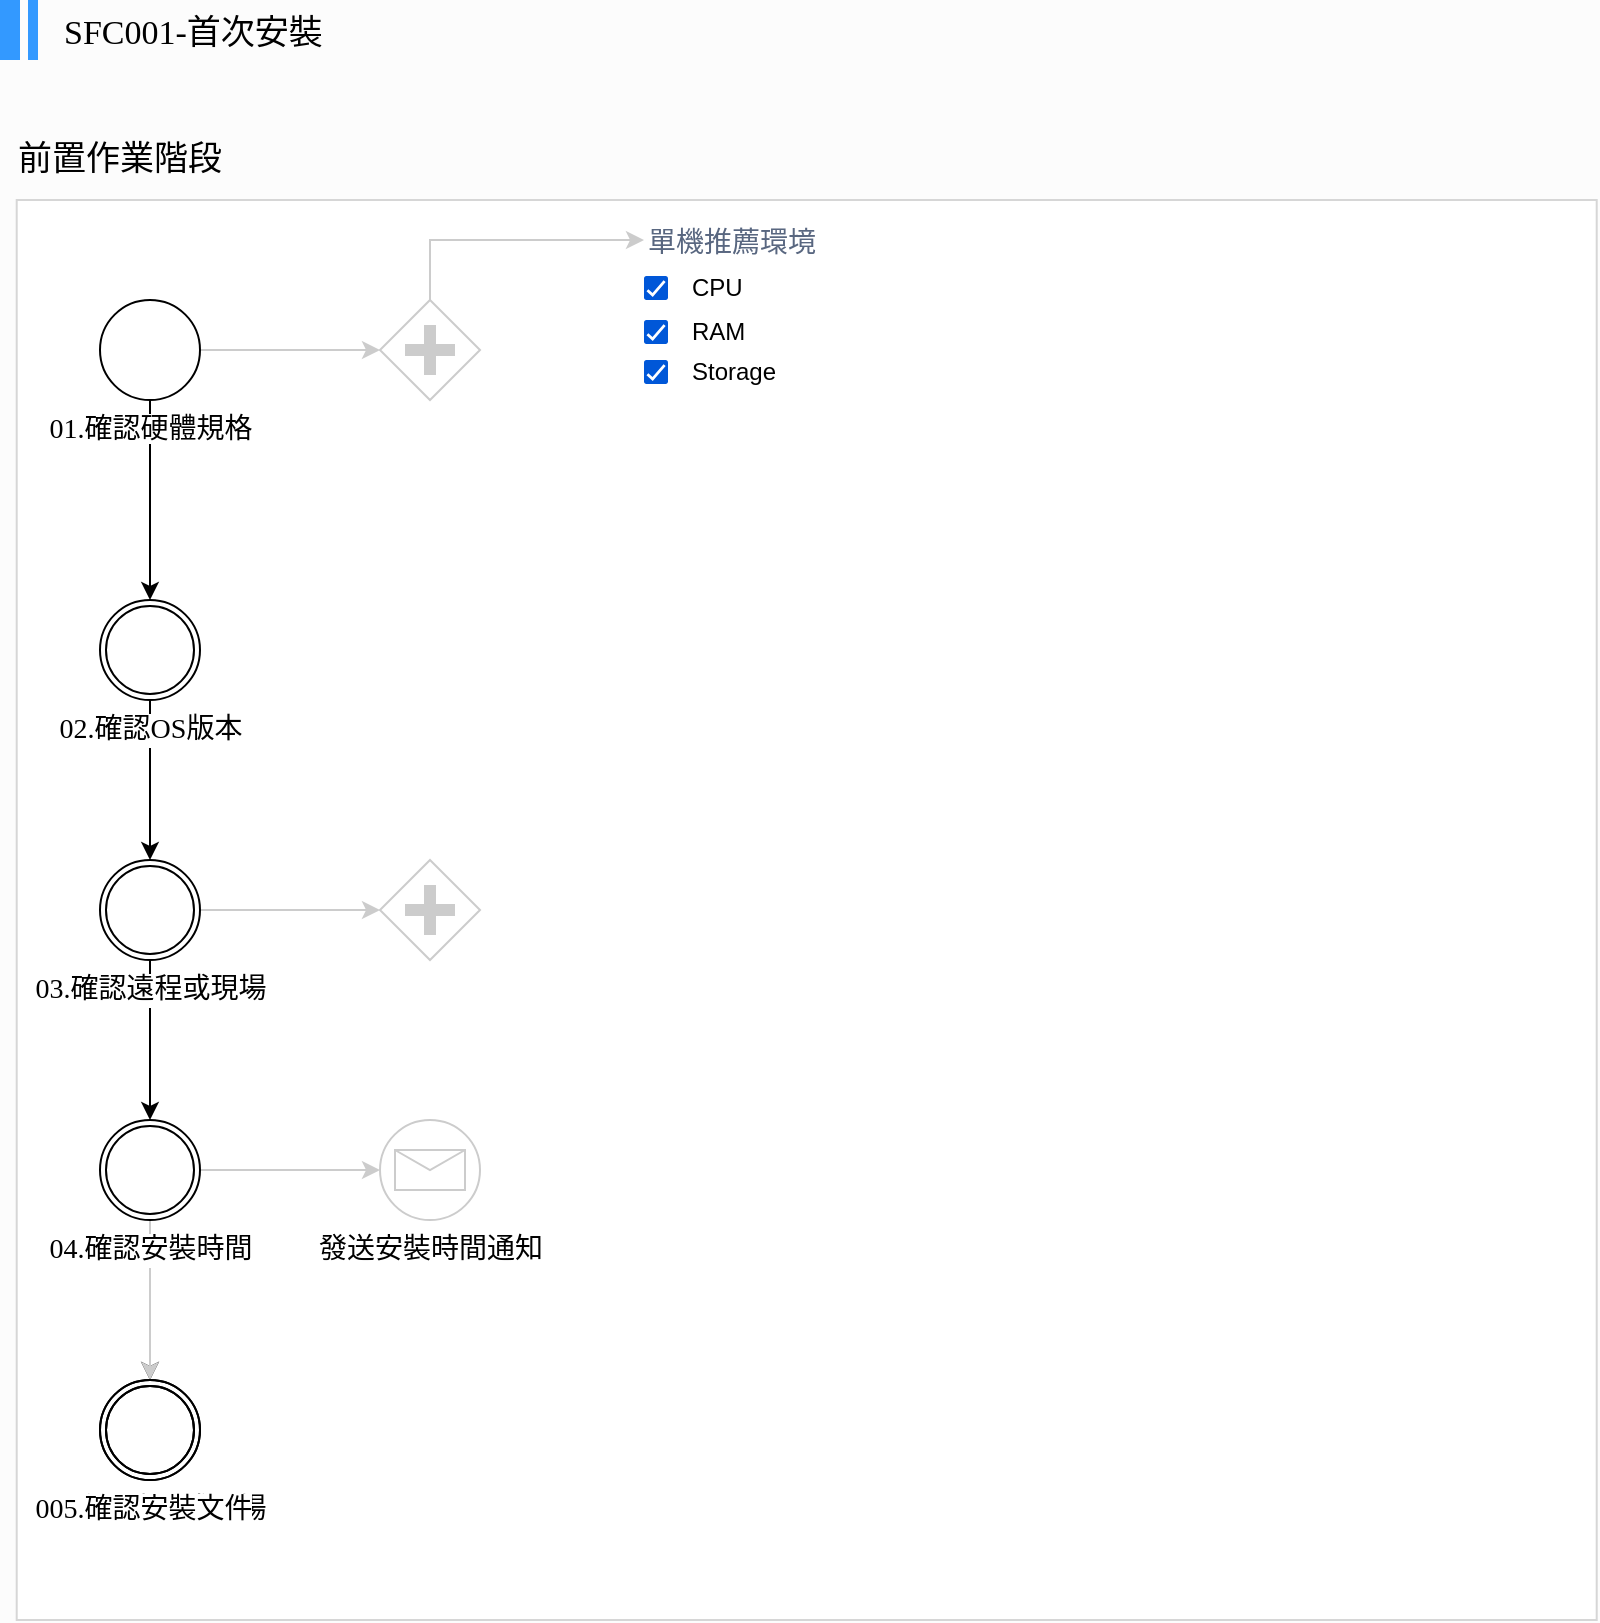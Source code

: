 <mxfile version="12.5.5" type="github" pages="2">
  <diagram id="WJbkcrBmJmuA8XXHKe5_" name="第1頁">
    <mxGraphModel dx="1824" dy="3322" grid="1" gridSize="10" guides="1" tooltips="1" connect="1" arrows="1" fold="1" page="1" pageScale="1" pageWidth="827" pageHeight="1169" background="#FCFCFC" math="0" shadow="0" extFonts="Noto Sans^https://fonts.googleapis.com/css?family=Noto+Sans|Noto Sans CJK^https://fonts.googleapis.com/css?family=Noto+Sans+CJK|Noto Sans TC^https://fonts.googleapis.com/css?family=Noto+Sans+TC">
      <root>
        <mxCell id="0"/>
        <mxCell id="1" parent="0"/>
        <mxCell id="vaWpKMgg9GfqvfIClh7l-88" value="" style="rounded=0;whiteSpace=wrap;html=1;shadow=0;glass=0;comic=0;strokeWidth=1;fontFamily=Noto Sans TC;fontSize=14;align=left;strokeColor=#D6D6D6;" vertex="1" parent="1">
          <mxGeometry x="18.35" y="-2230" width="790" height="710" as="geometry"/>
        </mxCell>
        <mxCell id="vaWpKMgg9GfqvfIClh7l-70" style="edgeStyle=orthogonalEdgeStyle;rounded=0;orthogonalLoop=1;jettySize=auto;html=1;fontFamily=Noto Sans TC;fontSize=17;shadow=0;strokeColor=#CCCCCC;" edge="1" parent="1" source="vaWpKMgg9GfqvfIClh7l-1" target="vaWpKMgg9GfqvfIClh7l-69">
          <mxGeometry relative="1" as="geometry"/>
        </mxCell>
        <mxCell id="vaWpKMgg9GfqvfIClh7l-91" value="" style="edgeStyle=orthogonalEdgeStyle;rounded=0;orthogonalLoop=1;jettySize=auto;html=1;shadow=0;strokeColor=#000000;fontFamily=Noto Sans TC;fontSize=14;" edge="1" parent="1" source="vaWpKMgg9GfqvfIClh7l-1" target="vaWpKMgg9GfqvfIClh7l-94">
          <mxGeometry relative="1" as="geometry">
            <mxPoint x="85" y="-2050" as="targetPoint"/>
          </mxGeometry>
        </mxCell>
        <mxCell id="vaWpKMgg9GfqvfIClh7l-48" value="SFC001-首次安裝" style="text;html=1;fontFamily=Noto Sans TC;fontSize=17;" vertex="1" parent="1">
          <mxGeometry x="40" y="-2330" width="145" height="30" as="geometry"/>
        </mxCell>
        <mxCell id="vaWpKMgg9GfqvfIClh7l-52" value="" style="group;fillColor=none;" vertex="1" connectable="0" parent="1">
          <mxGeometry x="10" y="-2330" width="19" height="30" as="geometry"/>
        </mxCell>
        <mxCell id="vaWpKMgg9GfqvfIClh7l-49" value="" style="rounded=0;whiteSpace=wrap;html=1;shadow=0;glass=0;comic=0;strokeColor=none;fontFamily=Noto Sans TC;fontSize=17;align=left;fillColor=#3399FF;" vertex="1" parent="vaWpKMgg9GfqvfIClh7l-52">
          <mxGeometry width="10" height="30" as="geometry"/>
        </mxCell>
        <mxCell id="vaWpKMgg9GfqvfIClh7l-51" value="" style="rounded=0;whiteSpace=wrap;html=1;shadow=0;glass=0;comic=0;strokeColor=none;fontFamily=Noto Sans TC;fontSize=17;align=left;fillColor=#3399FF;" vertex="1" parent="vaWpKMgg9GfqvfIClh7l-52">
          <mxGeometry x="14" width="5" height="30" as="geometry"/>
        </mxCell>
        <mxCell id="vaWpKMgg9GfqvfIClh7l-92" style="edgeStyle=orthogonalEdgeStyle;rounded=0;orthogonalLoop=1;jettySize=auto;html=1;exitX=0.5;exitY=0;exitDx=0;exitDy=0;entryX=0;entryY=0.5;entryDx=0;entryDy=0;shadow=0;strokeColor=#CCCCCC;fontFamily=Noto Sans TC;fontSize=14;" edge="1" parent="1" source="vaWpKMgg9GfqvfIClh7l-69" target="vaWpKMgg9GfqvfIClh7l-58">
          <mxGeometry relative="1" as="geometry"/>
        </mxCell>
        <mxCell id="vaWpKMgg9GfqvfIClh7l-69" value="" style="shape=mxgraph.bpmn.shape;html=1;verticalLabelPosition=bottom;labelBackgroundColor=#ffffff;verticalAlign=top;align=center;perimeter=rhombusPerimeter;background=gateway;outlineConnect=0;outline=none;symbol=parallelGw;rounded=1;shadow=0;glass=0;comic=0;strokeColor=#CCCCCC;strokeWidth=1;fillColor=none;fontFamily=Noto Sans TC;fontSize=17;" vertex="1" parent="1">
          <mxGeometry x="200" y="-2180" width="50" height="50" as="geometry"/>
        </mxCell>
        <mxCell id="vaWpKMgg9GfqvfIClh7l-73" value="前置作業階段" style="text;html=1;strokeColor=none;fillColor=none;align=center;verticalAlign=middle;whiteSpace=wrap;rounded=0;shadow=0;glass=0;comic=0;fontFamily=Noto Sans TC;fontSize=17;" vertex="1" parent="1">
          <mxGeometry x="10" y="-2260" width="120" height="20" as="geometry"/>
        </mxCell>
        <mxCell id="vaWpKMgg9GfqvfIClh7l-58" value="單機推薦環境" style="fillColor=none;strokeColor=none;fontSize=14;fontStyle=0;align=left;fontColor=#596780;rounded=1;shadow=0;glass=0;comic=0;fontFamily=Noto Sans TC;" vertex="1" parent="1">
          <mxGeometry x="332" y="-2220" width="90" height="20" as="geometry"/>
        </mxCell>
        <mxCell id="vaWpKMgg9GfqvfIClh7l-60" value="CPU" style="html=1;shadow=0;dashed=0;shape=mxgraph.atlassian.checkbox_2;fillColor=#0057D8;strokeColor=none;fontColor=#000000;align=left;verticalAlign=middle;fontStyle=0;fontSize=12;labelPosition=right;verticalLabelPosition=middle;spacingLeft=10;rounded=1;glass=0;comic=0;" vertex="1" parent="1">
          <mxGeometry x="332" y="-2192" width="12" height="12" as="geometry"/>
        </mxCell>
        <mxCell id="vaWpKMgg9GfqvfIClh7l-61" value="RAM" style="html=1;shadow=0;dashed=0;shape=mxgraph.atlassian.checkbox_2;fillColor=#0057D8;strokeColor=none;fontColor=#000000;align=left;verticalAlign=middle;fontStyle=0;fontSize=12;labelPosition=right;verticalLabelPosition=middle;spacingLeft=10;rounded=1;glass=0;comic=0;" vertex="1" parent="1">
          <mxGeometry x="332" y="-2170" width="12" height="12" as="geometry"/>
        </mxCell>
        <mxCell id="vaWpKMgg9GfqvfIClh7l-81" value="Storage" style="html=1;shadow=0;dashed=0;shape=mxgraph.atlassian.checkbox_2;fillColor=#0057D8;strokeColor=none;fontColor=#000000;align=left;verticalAlign=middle;fontStyle=0;fontSize=12;labelPosition=right;verticalLabelPosition=middle;spacingLeft=10;rounded=1;glass=0;comic=0;" vertex="1" parent="1">
          <mxGeometry x="332" y="-2150" width="12" height="12" as="geometry"/>
        </mxCell>
        <mxCell id="vaWpKMgg9GfqvfIClh7l-1" value="&lt;font style=&quot;font-size: 14px ; background-color: rgb(255 , 255 , 255)&quot;&gt;01.確認硬體規格&lt;/font&gt;" style="shape=mxgraph.bpmn.shape;html=1;verticalLabelPosition=bottom;labelBackgroundColor=none;verticalAlign=top;align=center;perimeter=ellipsePerimeter;outlineConnect=0;outline=standard;symbol=general;fontFamily=Noto Sans TC;fillColor=none;" vertex="1" parent="1">
          <mxGeometry x="60" y="-2180" width="50" height="50" as="geometry"/>
        </mxCell>
        <mxCell id="vaWpKMgg9GfqvfIClh7l-96" value="" style="edgeStyle=orthogonalEdgeStyle;rounded=0;orthogonalLoop=1;jettySize=auto;html=1;shadow=0;strokeColor=#000000;fontFamily=Noto Sans TC;fontSize=14;" edge="1" parent="1" source="vaWpKMgg9GfqvfIClh7l-94" target="vaWpKMgg9GfqvfIClh7l-95">
          <mxGeometry relative="1" as="geometry"/>
        </mxCell>
        <mxCell id="vaWpKMgg9GfqvfIClh7l-94" value="02.確認OS版本" style="shape=mxgraph.bpmn.shape;html=1;verticalLabelPosition=bottom;labelBackgroundColor=#ffffff;verticalAlign=top;align=center;perimeter=ellipsePerimeter;outlineConnect=0;outline=throwing;symbol=general;rounded=0;shadow=0;glass=0;comic=0;strokeColor=#000000;strokeWidth=1;fillColor=none;fontFamily=Noto Sans TC;fontSize=14;" vertex="1" parent="1">
          <mxGeometry x="60" y="-2030" width="50" height="50" as="geometry"/>
        </mxCell>
        <mxCell id="vaWpKMgg9GfqvfIClh7l-98" value="" style="edgeStyle=orthogonalEdgeStyle;rounded=0;orthogonalLoop=1;jettySize=auto;html=1;shadow=0;strokeColor=#000000;fontFamily=Noto Sans TC;fontSize=14;" edge="1" parent="1" source="vaWpKMgg9GfqvfIClh7l-95" target="vaWpKMgg9GfqvfIClh7l-97">
          <mxGeometry relative="1" as="geometry"/>
        </mxCell>
        <mxCell id="vaWpKMgg9GfqvfIClh7l-108" style="edgeStyle=orthogonalEdgeStyle;rounded=0;orthogonalLoop=1;jettySize=auto;html=1;exitX=1;exitY=0.5;exitDx=0;exitDy=0;shadow=0;strokeColor=#CCCCCC;fontFamily=Noto Sans TC;fontSize=14;" edge="1" parent="1" source="vaWpKMgg9GfqvfIClh7l-95" target="vaWpKMgg9GfqvfIClh7l-107">
          <mxGeometry relative="1" as="geometry"/>
        </mxCell>
        <mxCell id="vaWpKMgg9GfqvfIClh7l-95" value="03.確認遠程或現場" style="shape=mxgraph.bpmn.shape;html=1;verticalLabelPosition=bottom;labelBackgroundColor=#ffffff;verticalAlign=top;align=center;perimeter=ellipsePerimeter;outlineConnect=0;outline=throwing;symbol=general;rounded=0;shadow=0;glass=0;comic=0;strokeColor=#000000;strokeWidth=1;fillColor=none;fontFamily=Noto Sans TC;fontSize=14;" vertex="1" parent="1">
          <mxGeometry x="60" y="-1900" width="50" height="50" as="geometry"/>
        </mxCell>
        <mxCell id="vaWpKMgg9GfqvfIClh7l-100" value="" style="edgeStyle=orthogonalEdgeStyle;rounded=0;orthogonalLoop=1;jettySize=auto;html=1;shadow=0;strokeColor=#000000;fontFamily=Noto Sans TC;fontSize=14;" edge="1" parent="1" source="vaWpKMgg9GfqvfIClh7l-97" target="vaWpKMgg9GfqvfIClh7l-99">
          <mxGeometry relative="1" as="geometry"/>
        </mxCell>
        <mxCell id="vaWpKMgg9GfqvfIClh7l-105" value="" style="edgeStyle=orthogonalEdgeStyle;rounded=0;orthogonalLoop=1;jettySize=auto;html=1;shadow=0;strokeColor=#CCCCCC;fontFamily=Noto Sans TC;fontSize=14;" edge="1" parent="1" source="vaWpKMgg9GfqvfIClh7l-97" target="vaWpKMgg9GfqvfIClh7l-104">
          <mxGeometry relative="1" as="geometry"/>
        </mxCell>
        <mxCell id="vaWpKMgg9GfqvfIClh7l-106" style="edgeStyle=orthogonalEdgeStyle;rounded=0;orthogonalLoop=1;jettySize=auto;html=1;exitX=1;exitY=0.5;exitDx=0;exitDy=0;entryX=0;entryY=0.5;entryDx=0;entryDy=0;shadow=0;strokeColor=#CCCCCC;fontFamily=Noto Sans TC;fontSize=14;" edge="1" parent="1" source="vaWpKMgg9GfqvfIClh7l-97" target="vaWpKMgg9GfqvfIClh7l-102">
          <mxGeometry relative="1" as="geometry"/>
        </mxCell>
        <mxCell id="vaWpKMgg9GfqvfIClh7l-97" value="04.確認安裝時間" style="shape=mxgraph.bpmn.shape;html=1;verticalLabelPosition=bottom;labelBackgroundColor=#ffffff;verticalAlign=top;align=center;perimeter=ellipsePerimeter;outlineConnect=0;outline=throwing;symbol=general;rounded=0;shadow=0;glass=0;comic=0;strokeColor=#000000;strokeWidth=1;fillColor=none;fontFamily=Noto Sans TC;fontSize=14;" vertex="1" parent="1">
          <mxGeometry x="60" y="-1770" width="50" height="50" as="geometry"/>
        </mxCell>
        <mxCell id="vaWpKMgg9GfqvfIClh7l-104" value="04.確認遠程或現場" style="shape=mxgraph.bpmn.shape;html=1;verticalLabelPosition=bottom;labelBackgroundColor=#ffffff;verticalAlign=top;align=center;perimeter=ellipsePerimeter;outlineConnect=0;outline=throwing;symbol=general;rounded=0;shadow=0;glass=0;comic=0;strokeColor=#000000;strokeWidth=1;fillColor=none;fontFamily=Noto Sans TC;fontSize=14;" vertex="1" parent="1">
          <mxGeometry x="60" y="-1640" width="50" height="50" as="geometry"/>
        </mxCell>
        <mxCell id="vaWpKMgg9GfqvfIClh7l-99" value="05.確認安裝文件" style="shape=mxgraph.bpmn.shape;html=1;verticalLabelPosition=bottom;labelBackgroundColor=#ffffff;verticalAlign=top;align=center;perimeter=ellipsePerimeter;outlineConnect=0;outline=throwing;symbol=general;rounded=0;shadow=0;glass=0;comic=0;strokeColor=#000000;strokeWidth=1;fillColor=none;fontFamily=Noto Sans TC;fontSize=14;" vertex="1" parent="1">
          <mxGeometry x="60" y="-1640" width="50" height="50" as="geometry"/>
        </mxCell>
        <mxCell id="vaWpKMgg9GfqvfIClh7l-102" value="發送安裝時間通知" style="shape=mxgraph.bpmn.shape;html=1;verticalLabelPosition=bottom;labelBackgroundColor=#ffffff;verticalAlign=top;align=center;perimeter=ellipsePerimeter;outlineConnect=0;outline=standard;symbol=message;rounded=0;shadow=0;glass=0;comic=0;strokeColor=#CCCCCC;strokeWidth=1;fillColor=none;fontFamily=Noto Sans TC;fontSize=14;" vertex="1" parent="1">
          <mxGeometry x="200" y="-1770" width="50" height="50" as="geometry"/>
        </mxCell>
        <mxCell id="vaWpKMgg9GfqvfIClh7l-107" value="" style="shape=mxgraph.bpmn.shape;html=1;verticalLabelPosition=bottom;labelBackgroundColor=#ffffff;verticalAlign=top;align=center;perimeter=rhombusPerimeter;background=gateway;outlineConnect=0;outline=none;symbol=parallelGw;rounded=1;shadow=0;glass=0;comic=0;strokeColor=#CCCCCC;strokeWidth=1;fillColor=none;fontFamily=Noto Sans TC;fontSize=17;" vertex="1" parent="1">
          <mxGeometry x="200" y="-1900" width="50" height="50" as="geometry"/>
        </mxCell>
      </root>
    </mxGraphModel>
  </diagram>
  <diagram id="lXkot-pv60RA56T3p-jV" name="第2頁">
    <mxGraphModel dx="1550" dy="836" grid="1" gridSize="10" guides="1" tooltips="1" connect="1" arrows="1" fold="1" page="1" pageScale="1" pageWidth="827" pageHeight="1169" math="0" shadow="0">
      <root>
        <mxCell id="9KHV6E2EaW5AHLHCWQ96-0"/>
        <mxCell id="9KHV6E2EaW5AHLHCWQ96-1" parent="9KHV6E2EaW5AHLHCWQ96-0"/>
        <mxCell id="9KHV6E2EaW5AHLHCWQ96-2" value="" style="shape=mxgraph.bpmn.shape;html=1;verticalLabelPosition=bottom;labelBackgroundColor=#ffffff;verticalAlign=top;align=center;perimeter=rhombusPerimeter;background=gateway;outlineConnect=0;outline=boundInt;symbol=signal;rounded=0;shadow=0;glass=0;comic=0;strokeColor=#CCCCCC;strokeWidth=1;fillColor=none;fontFamily=Noto Sans TC;fontSize=14;" vertex="1" parent="9KHV6E2EaW5AHLHCWQ96-1">
          <mxGeometry x="180" y="220" width="50" height="50" as="geometry"/>
        </mxCell>
        <mxCell id="9KHV6E2EaW5AHLHCWQ96-3" value="" style="shape=mxgraph.bpmn.shape;html=1;verticalLabelPosition=bottom;labelBackgroundColor=#ffffff;verticalAlign=top;align=center;perimeter=rhombusPerimeter;background=gateway;outlineConnect=0;outline=boundInt;symbol=timer;rounded=0;shadow=0;glass=0;comic=0;strokeColor=#CCCCCC;strokeWidth=1;fillColor=none;fontFamily=Noto Sans TC;fontSize=14;" vertex="1" parent="9KHV6E2EaW5AHLHCWQ96-1">
          <mxGeometry x="130" y="140" width="50" height="50" as="geometry"/>
        </mxCell>
      </root>
    </mxGraphModel>
  </diagram>
</mxfile>
